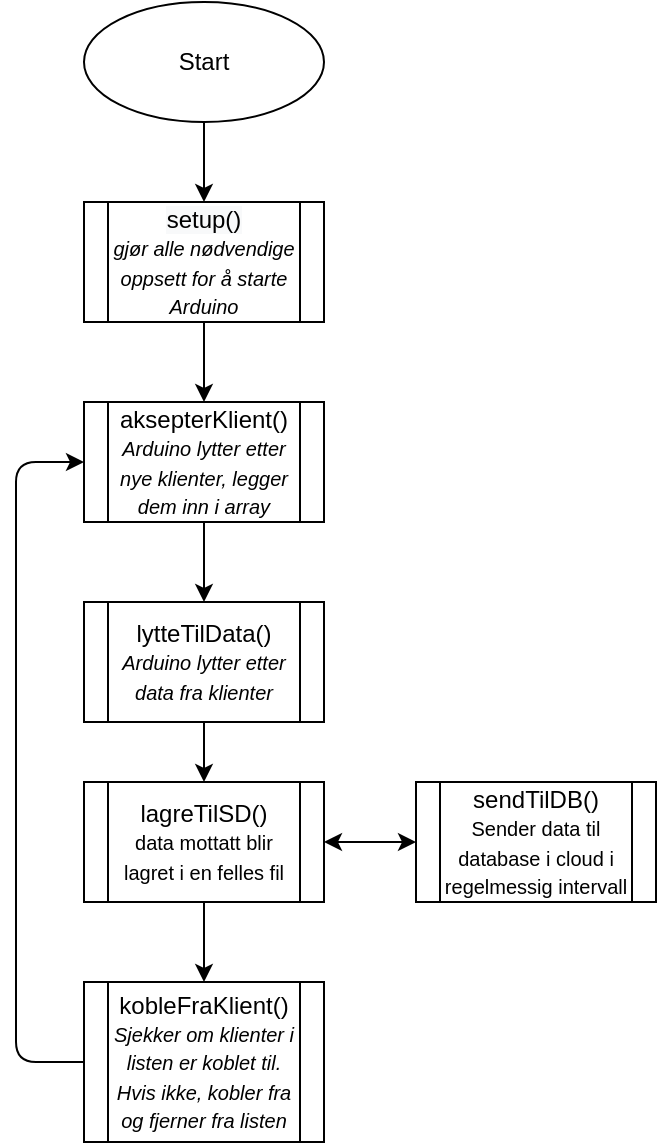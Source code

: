 <mxfile version="14.4.5" type="github">
  <diagram id="s1FAd_AgfW52bGK2yp9e" name="Page-1">
    <mxGraphModel dx="780" dy="1122" grid="1" gridSize="10" guides="1" tooltips="1" connect="1" arrows="1" fold="1" page="1" pageScale="1" pageWidth="827" pageHeight="1169" math="0" shadow="0">
      <root>
        <mxCell id="0" />
        <mxCell id="1" parent="0" />
        <mxCell id="KXGbyRWlH0LsL0UsSs6D-1" value="Start" style="ellipse;whiteSpace=wrap;html=1;" parent="1" vertex="1">
          <mxGeometry x="354" y="60" width="120" height="60" as="geometry" />
        </mxCell>
        <mxCell id="zzjIF3lNwweGvg3sCjhe-6" value="lagreTilSD()&lt;br style=&quot;font-size: 10px&quot;&gt;&lt;font size=&quot;1&quot;&gt;data mottatt blir lagret i en felles fil&lt;br&gt;&lt;/font&gt;" style="shape=process;whiteSpace=wrap;html=1;backgroundOutline=1;" parent="1" vertex="1">
          <mxGeometry x="354" y="450" width="120" height="60" as="geometry" />
        </mxCell>
        <mxCell id="7A7k3l-eWq-D_Lx36ons-2" value="&lt;span&gt;aksepterKlient()&lt;/span&gt;&lt;br&gt;&lt;i&gt;&lt;font style=&quot;font-size: 10px&quot;&gt;Arduino lytter etter nye klienter, legger dem inn i array&lt;/font&gt;&lt;/i&gt;" style="shape=process;whiteSpace=wrap;html=1;backgroundOutline=1;" parent="1" vertex="1">
          <mxGeometry x="354" y="260" width="120" height="60" as="geometry" />
        </mxCell>
        <mxCell id="mQ8JqH_8Vb1i8sTAiL1r-1" value="sendTilDB()&lt;br style=&quot;font-size: 10px&quot;&gt;&lt;font size=&quot;1&quot;&gt;Sender data til database i cloud i regelmessig intervall&lt;br&gt;&lt;/font&gt;" style="shape=process;whiteSpace=wrap;html=1;backgroundOutline=1;" parent="1" vertex="1">
          <mxGeometry x="520" y="450" width="120" height="60" as="geometry" />
        </mxCell>
        <mxCell id="mQ8JqH_8Vb1i8sTAiL1r-7" value="&lt;span style=&quot;color: rgb(0 , 0 , 0) ; font-family: &amp;#34;helvetica&amp;#34; ; font-size: 12px ; font-style: normal ; font-weight: 400 ; letter-spacing: normal ; text-align: center ; text-indent: 0px ; text-transform: none ; word-spacing: 0px ; background-color: rgb(248 , 249 , 250)&quot;&gt;setup()&lt;/span&gt;&lt;br style=&quot;color: rgb(0 , 0 , 0) ; font-family: &amp;#34;helvetica&amp;#34; ; font-size: 12px ; font-style: normal ; font-weight: 400 ; letter-spacing: normal ; text-align: center ; text-indent: 0px ; text-transform: none ; word-spacing: 0px ; background-color: rgb(248 , 249 , 250)&quot;&gt;&lt;font face=&quot;helvetica&quot;&gt;&lt;span style=&quot;font-size: 10px&quot;&gt;&lt;i&gt;gjør alle nødvendige oppsett for å starte Arduino&lt;br&gt;&lt;/i&gt;&lt;/span&gt;&lt;/font&gt;" style="shape=process;whiteSpace=wrap;html=1;backgroundOutline=1;" parent="1" vertex="1">
          <mxGeometry x="354" y="160" width="120" height="60" as="geometry" />
        </mxCell>
        <mxCell id="mQ8JqH_8Vb1i8sTAiL1r-8" value="" style="endArrow=classic;html=1;exitX=0.5;exitY=1;exitDx=0;exitDy=0;entryX=0.5;entryY=0;entryDx=0;entryDy=0;" parent="1" source="KXGbyRWlH0LsL0UsSs6D-1" target="mQ8JqH_8Vb1i8sTAiL1r-7" edge="1">
          <mxGeometry width="50" height="50" relative="1" as="geometry">
            <mxPoint x="580" y="110" as="sourcePoint" />
            <mxPoint x="630" y="60" as="targetPoint" />
          </mxGeometry>
        </mxCell>
        <mxCell id="mQ8JqH_8Vb1i8sTAiL1r-9" value="" style="endArrow=classic;html=1;exitX=0.5;exitY=1;exitDx=0;exitDy=0;entryX=0.5;entryY=0;entryDx=0;entryDy=0;" parent="1" source="mQ8JqH_8Vb1i8sTAiL1r-7" target="7A7k3l-eWq-D_Lx36ons-2" edge="1">
          <mxGeometry width="50" height="50" relative="1" as="geometry">
            <mxPoint x="424" y="130" as="sourcePoint" />
            <mxPoint x="424" y="170" as="targetPoint" />
          </mxGeometry>
        </mxCell>
        <mxCell id="UrZbUVhcMlJA1jzlY9pw-3" value="&lt;span&gt;lytteTilData()&lt;/span&gt;&lt;br&gt;&lt;i&gt;&lt;font style=&quot;font-size: 10px&quot;&gt;Arduino lytter etter data fra klienter&lt;/font&gt;&lt;/i&gt;" style="shape=process;whiteSpace=wrap;html=1;backgroundOutline=1;" vertex="1" parent="1">
          <mxGeometry x="354" y="360" width="120" height="60" as="geometry" />
        </mxCell>
        <mxCell id="UrZbUVhcMlJA1jzlY9pw-6" value="" style="endArrow=classic;html=1;exitX=0.5;exitY=1;exitDx=0;exitDy=0;entryX=0.5;entryY=0;entryDx=0;entryDy=0;" edge="1" parent="1" source="7A7k3l-eWq-D_Lx36ons-2" target="UrZbUVhcMlJA1jzlY9pw-3">
          <mxGeometry width="50" height="50" relative="1" as="geometry">
            <mxPoint x="490" y="400" as="sourcePoint" />
            <mxPoint x="540" y="350" as="targetPoint" />
          </mxGeometry>
        </mxCell>
        <mxCell id="UrZbUVhcMlJA1jzlY9pw-7" value="&lt;span&gt;kobleFraKlient()&lt;/span&gt;&lt;br&gt;&lt;i&gt;&lt;font style=&quot;font-size: 10px&quot;&gt;Sjekker om klienter i listen er koblet til. Hvis ikke, kobler fra og fjerner fra listen&lt;/font&gt;&lt;/i&gt;" style="shape=process;whiteSpace=wrap;html=1;backgroundOutline=1;" vertex="1" parent="1">
          <mxGeometry x="354" y="550" width="120" height="80" as="geometry" />
        </mxCell>
        <mxCell id="UrZbUVhcMlJA1jzlY9pw-10" value="" style="endArrow=classic;html=1;exitX=0.5;exitY=1;exitDx=0;exitDy=0;entryX=0.5;entryY=0;entryDx=0;entryDy=0;" edge="1" parent="1" source="UrZbUVhcMlJA1jzlY9pw-3" target="zzjIF3lNwweGvg3sCjhe-6">
          <mxGeometry width="50" height="50" relative="1" as="geometry">
            <mxPoint x="490" y="390" as="sourcePoint" />
            <mxPoint x="540" y="340" as="targetPoint" />
          </mxGeometry>
        </mxCell>
        <mxCell id="UrZbUVhcMlJA1jzlY9pw-11" value="" style="endArrow=classic;html=1;exitX=0.5;exitY=1;exitDx=0;exitDy=0;entryX=0.5;entryY=0;entryDx=0;entryDy=0;" edge="1" parent="1" source="zzjIF3lNwweGvg3sCjhe-6" target="UrZbUVhcMlJA1jzlY9pw-7">
          <mxGeometry width="50" height="50" relative="1" as="geometry">
            <mxPoint x="490" y="390" as="sourcePoint" />
            <mxPoint x="540" y="340" as="targetPoint" />
          </mxGeometry>
        </mxCell>
        <mxCell id="UrZbUVhcMlJA1jzlY9pw-13" value="" style="endArrow=classic;html=1;exitX=0;exitY=0.5;exitDx=0;exitDy=0;entryX=0;entryY=0.5;entryDx=0;entryDy=0;" edge="1" parent="1" source="UrZbUVhcMlJA1jzlY9pw-7" target="7A7k3l-eWq-D_Lx36ons-2">
          <mxGeometry width="50" height="50" relative="1" as="geometry">
            <mxPoint x="490" y="390" as="sourcePoint" />
            <mxPoint x="540" y="340" as="targetPoint" />
            <Array as="points">
              <mxPoint x="320" y="590" />
              <mxPoint x="320" y="500" />
              <mxPoint x="320" y="290" />
            </Array>
          </mxGeometry>
        </mxCell>
        <mxCell id="UrZbUVhcMlJA1jzlY9pw-15" value="" style="endArrow=classic;startArrow=classic;html=1;exitX=1;exitY=0.5;exitDx=0;exitDy=0;entryX=0;entryY=0.5;entryDx=0;entryDy=0;" edge="1" parent="1" source="zzjIF3lNwweGvg3sCjhe-6" target="mQ8JqH_8Vb1i8sTAiL1r-1">
          <mxGeometry width="50" height="50" relative="1" as="geometry">
            <mxPoint x="490" y="390" as="sourcePoint" />
            <mxPoint x="540" y="340" as="targetPoint" />
          </mxGeometry>
        </mxCell>
      </root>
    </mxGraphModel>
  </diagram>
</mxfile>
